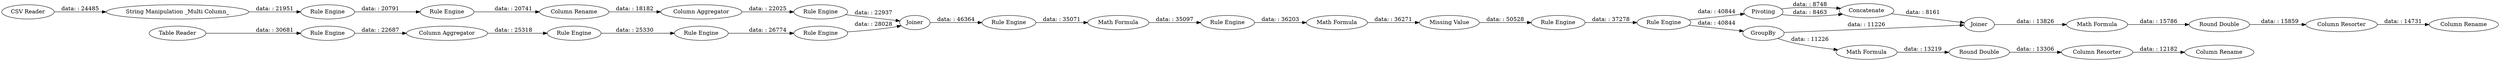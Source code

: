 digraph {
	"-3288837484710845093_1877" [label="Column Aggregator"]
	"-3288837484710845093_2168" [label=Joiner]
	"-3288837484710845093_1864" [label="Math Formula"]
	"-3288837484710845093_1879" [label="Missing Value"]
	"-3288837484710845093_2180" [label="Column Resorter"]
	"-3288837484710845093_2160" [label="Table Reader"]
	"-3288837484710845093_1863" [label="Rule Engine"]
	"-3288837484710845093_2166" [label=GroupBy]
	"-3288837484710845093_1043" [label="Rule Engine"]
	"-3288837484710845093_2027" [label="Rule Engine"]
	"-3288837484710845093_2175" [label="Rule Engine"]
	"-3288837484710845093_2177" [label="Column Aggregator"]
	"-3288837484710845093_2173" [label="Round Double"]
	"-3288837484710845093_2171" [label="Round Double"]
	"-3288837484710845093_2172" [label="Math Formula"]
	"-3288837484710845093_2176" [label="Rule Engine"]
	"-3288837484710845093_1878" [label="Rule Engine"]
	"-3288837484710845093_2178" [label="Column Rename"]
	"-3288837484710845093_2179" [label="Column Rename"]
	"-3288837484710845093_2170" [label="Math Formula"]
	"-3288837484710845093_2164" [label="Rule Engine"]
	"-3288837484710845093_1980" [label="Rule Engine"]
	"-3288837484710845093_1982" [label="Math Formula"]
	"-3288837484710845093_2167" [label=Concatenate]
	"-3288837484710845093_1042" [label="Rule Engine"]
	"-3288837484710845093_1403" [label="Rule Engine"]
	"-3288837484710845093_1981" [label="Rule Engine"]
	"-3288837484710845093_1044" [label="String Manipulation _Multi Column_"]
	"-3288837484710845093_2169" [label="Column Resorter"]
	"-3288837484710845093_2165" [label=Pivoting]
	"-3288837484710845093_1415" [label="CSV Reader"]
	"-3288837484710845093_1876" [label=Joiner]
	"-3288837484710845093_1401" [label="Column Rename"]
	"-3288837484710845093_2177" -> "-3288837484710845093_1403" [label="data: : 22025"]
	"-3288837484710845093_2167" -> "-3288837484710845093_2168" [label="data: : 8161"]
	"-3288837484710845093_1980" -> "-3288837484710845093_2027" [label="data: : 37278"]
	"-3288837484710845093_1403" -> "-3288837484710845093_1876" [label="data: : 22937"]
	"-3288837484710845093_1879" -> "-3288837484710845093_1980" [label="data: : 50528"]
	"-3288837484710845093_2164" -> "-3288837484710845093_1864" [label="data: : 36203"]
	"-3288837484710845093_1043" -> "-3288837484710845093_1401" [label="data: : 20741"]
	"-3288837484710845093_1876" -> "-3288837484710845093_1981" [label="data: : 46364"]
	"-3288837484710845093_2166" -> "-3288837484710845093_2172" [label="data: : 11226"]
	"-3288837484710845093_2168" -> "-3288837484710845093_2170" [label="data: : 13826"]
	"-3288837484710845093_2166" -> "-3288837484710845093_2168" [label="data: : 11226"]
	"-3288837484710845093_2165" -> "-3288837484710845093_2167" [label="data: : 8748"]
	"-3288837484710845093_1878" -> "-3288837484710845093_1863" [label="data: : 25330"]
	"-3288837484710845093_2171" -> "-3288837484710845093_2169" [label="data: : 15859"]
	"-3288837484710845093_1042" -> "-3288837484710845093_1043" [label="data: : 20791"]
	"-3288837484710845093_1044" -> "-3288837484710845093_1042" [label="data: : 21951"]
	"-3288837484710845093_1982" -> "-3288837484710845093_2164" [label="data: : 35097"]
	"-3288837484710845093_2160" -> "-3288837484710845093_2176" [label="data: : 30681"]
	"-3288837484710845093_2027" -> "-3288837484710845093_2165" [label="data: : 40844"]
	"-3288837484710845093_2180" -> "-3288837484710845093_2179" [label="data: : 12182"]
	"-3288837484710845093_1415" -> "-3288837484710845093_1044" [label="data: : 24485"]
	"-3288837484710845093_1863" -> "-3288837484710845093_2175" [label="data: : 26774"]
	"-3288837484710845093_2176" -> "-3288837484710845093_1877" [label="data: : 22687"]
	"-3288837484710845093_1877" -> "-3288837484710845093_1878" [label="data: : 25318"]
	"-3288837484710845093_1981" -> "-3288837484710845093_1982" [label="data: : 35071"]
	"-3288837484710845093_2175" -> "-3288837484710845093_1876" [label="data: : 28028"]
	"-3288837484710845093_2173" -> "-3288837484710845093_2180" [label="data: : 13306"]
	"-3288837484710845093_1401" -> "-3288837484710845093_2177" [label="data: : 18182"]
	"-3288837484710845093_2170" -> "-3288837484710845093_2171" [label="data: : 15786"]
	"-3288837484710845093_2169" -> "-3288837484710845093_2178" [label="data: : 14731"]
	"-3288837484710845093_2172" -> "-3288837484710845093_2173" [label="data: : 13219"]
	"-3288837484710845093_2027" -> "-3288837484710845093_2166" [label="data: : 40844"]
	"-3288837484710845093_1864" -> "-3288837484710845093_1879" [label="data: : 36271"]
	"-3288837484710845093_2165" -> "-3288837484710845093_2167" [label="data: : 8463"]
	rankdir=LR
}
